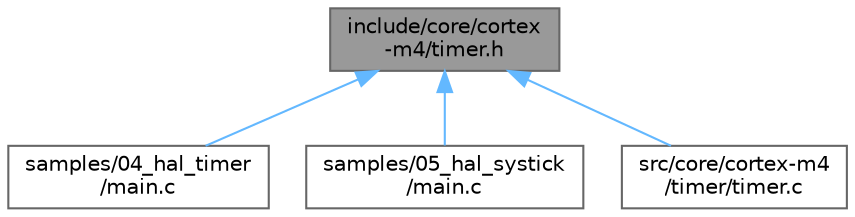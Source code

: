 digraph "include/core/cortex-m4/timer.h"
{
 // LATEX_PDF_SIZE
  bgcolor="transparent";
  edge [fontname=Helvetica,fontsize=10,labelfontname=Helvetica,labelfontsize=10];
  node [fontname=Helvetica,fontsize=10,shape=box,height=0.2,width=0.4];
  Node1 [id="Node000001",label="include/core/cortex\l-m4/timer.h",height=0.2,width=0.4,color="gray40", fillcolor="grey60", style="filled", fontcolor="black",tooltip=" "];
  Node1 -> Node2 [id="edge4_Node000001_Node000002",dir="back",color="steelblue1",style="solid",tooltip=" "];
  Node2 [id="Node000002",label="samples/04_hal_timer\l/main.c",height=0.2,width=0.4,color="grey40", fillcolor="white", style="filled",URL="$04__hal__timer_2main_8c.html",tooltip=" "];
  Node1 -> Node3 [id="edge5_Node000001_Node000003",dir="back",color="steelblue1",style="solid",tooltip=" "];
  Node3 [id="Node000003",label="samples/05_hal_systick\l/main.c",height=0.2,width=0.4,color="grey40", fillcolor="white", style="filled",URL="$05__hal__systick_2main_8c.html",tooltip=" "];
  Node1 -> Node4 [id="edge6_Node000001_Node000004",dir="back",color="steelblue1",style="solid",tooltip=" "];
  Node4 [id="Node000004",label="src/core/cortex-m4\l/timer/timer.c",height=0.2,width=0.4,color="grey40", fillcolor="white", style="filled",URL="$timer_8c.html",tooltip=" "];
}
